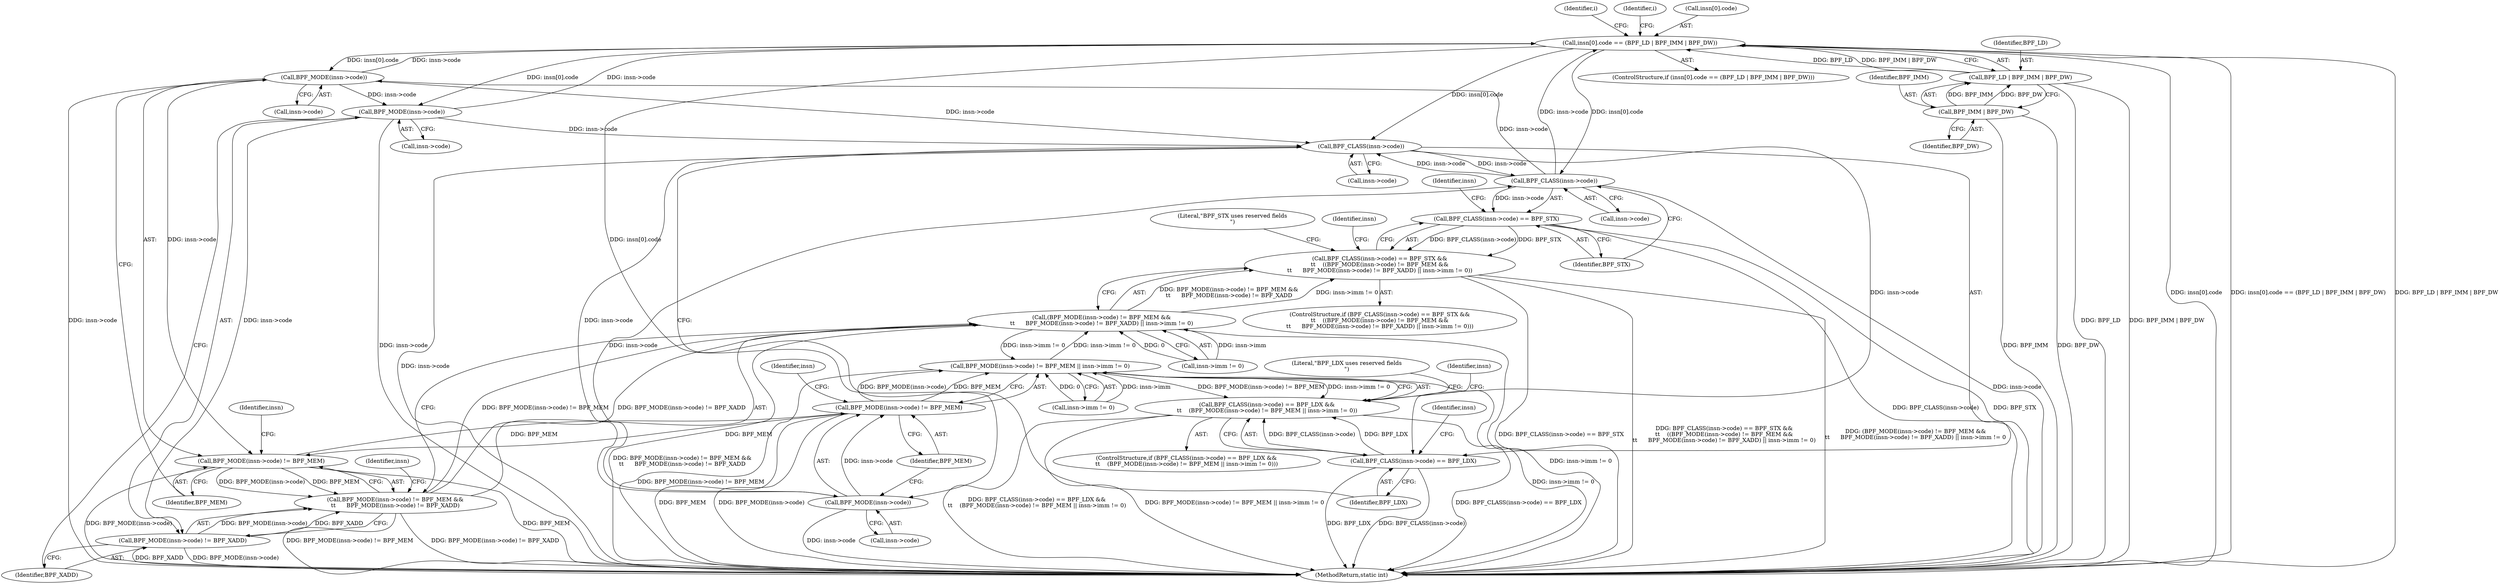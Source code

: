 digraph "0_linux_8358b02bf67d3a5d8a825070e1aa73f25fb2e4c7@array" {
"1000200" [label="(Call,insn[0].code == (BPF_LD | BPF_IMM | BPF_DW))"];
"1000177" [label="(Call,BPF_MODE(insn->code))"];
"1000200" [label="(Call,insn[0].code == (BPF_LD | BPF_IMM | BPF_DW))"];
"1000183" [label="(Call,BPF_MODE(insn->code))"];
"1000169" [label="(Call,BPF_CLASS(insn->code))"];
"1000150" [label="(Call,BPF_MODE(insn->code))"];
"1000143" [label="(Call,BPF_CLASS(insn->code))"];
"1000206" [label="(Call,BPF_LD | BPF_IMM | BPF_DW)"];
"1000208" [label="(Call,BPF_IMM | BPF_DW)"];
"1000142" [label="(Call,BPF_CLASS(insn->code) == BPF_LDX)"];
"1000141" [label="(Call,BPF_CLASS(insn->code) == BPF_LDX &&\n\t\t    (BPF_MODE(insn->code) != BPF_MEM || insn->imm != 0))"];
"1000149" [label="(Call,BPF_MODE(insn->code) != BPF_MEM)"];
"1000148" [label="(Call,BPF_MODE(insn->code) != BPF_MEM || insn->imm != 0)"];
"1000174" [label="(Call,(BPF_MODE(insn->code) != BPF_MEM &&\n\t\t      BPF_MODE(insn->code) != BPF_XADD) || insn->imm != 0)"];
"1000167" [label="(Call,BPF_CLASS(insn->code) == BPF_STX &&\n\t\t    ((BPF_MODE(insn->code) != BPF_MEM &&\n\t\t      BPF_MODE(insn->code) != BPF_XADD) || insn->imm != 0))"];
"1000176" [label="(Call,BPF_MODE(insn->code) != BPF_MEM)"];
"1000175" [label="(Call,BPF_MODE(insn->code) != BPF_MEM &&\n\t\t      BPF_MODE(insn->code) != BPF_XADD)"];
"1000168" [label="(Call,BPF_CLASS(insn->code) == BPF_STX)"];
"1000182" [label="(Call,BPF_MODE(insn->code) != BPF_XADD)"];
"1000195" [label="(Literal,\"BPF_STX uses reserved fields\n\")"];
"1000199" [label="(ControlStructure,if (insn[0].code == (BPF_LD | BPF_IMM | BPF_DW)))"];
"1000206" [label="(Call,BPF_LD | BPF_IMM | BPF_DW)"];
"1000210" [label="(Identifier,BPF_DW)"];
"1000174" [label="(Call,(BPF_MODE(insn->code) != BPF_MEM &&\n\t\t      BPF_MODE(insn->code) != BPF_XADD) || insn->imm != 0)"];
"1000143" [label="(Call,BPF_CLASS(insn->code))"];
"1000182" [label="(Call,BPF_MODE(insn->code) != BPF_XADD)"];
"1000148" [label="(Call,BPF_MODE(insn->code) != BPF_MEM || insn->imm != 0)"];
"1000140" [label="(ControlStructure,if (BPF_CLASS(insn->code) == BPF_LDX &&\n\t\t    (BPF_MODE(insn->code) != BPF_MEM || insn->imm != 0)))"];
"1000152" [label="(Identifier,insn)"];
"1000208" [label="(Call,BPF_IMM | BPF_DW)"];
"1000173" [label="(Identifier,BPF_STX)"];
"1000177" [label="(Call,BPF_MODE(insn->code))"];
"1000209" [label="(Identifier,BPF_IMM)"];
"1000203" [label="(Identifier,insn)"];
"1000187" [label="(Identifier,BPF_XADD)"];
"1000151" [label="(Call,insn->code)"];
"1000149" [label="(Call,BPF_MODE(insn->code) != BPF_MEM)"];
"1000142" [label="(Call,BPF_CLASS(insn->code) == BPF_LDX)"];
"1000167" [label="(Call,BPF_CLASS(insn->code) == BPF_STX &&\n\t\t    ((BPF_MODE(insn->code) != BPF_MEM &&\n\t\t      BPF_MODE(insn->code) != BPF_XADD) || insn->imm != 0))"];
"1000190" [label="(Identifier,insn)"];
"1000181" [label="(Identifier,BPF_MEM)"];
"1000136" [label="(Identifier,i)"];
"1000150" [label="(Call,BPF_MODE(insn->code))"];
"1000170" [label="(Call,insn->code)"];
"1000217" [label="(Identifier,i)"];
"1000155" [label="(Call,insn->imm != 0)"];
"1000185" [label="(Identifier,insn)"];
"1000200" [label="(Call,insn[0].code == (BPF_LD | BPF_IMM | BPF_DW))"];
"1000171" [label="(Identifier,insn)"];
"1000169" [label="(Call,BPF_CLASS(insn->code))"];
"1000183" [label="(Call,BPF_MODE(insn->code))"];
"1000176" [label="(Call,BPF_MODE(insn->code) != BPF_MEM)"];
"1000141" [label="(Call,BPF_CLASS(insn->code) == BPF_LDX &&\n\t\t    (BPF_MODE(insn->code) != BPF_MEM || insn->imm != 0))"];
"1000188" [label="(Call,insn->imm != 0)"];
"1000201" [label="(Call,insn[0].code)"];
"1000162" [label="(Literal,\"BPF_LDX uses reserved fields\n\")"];
"1000168" [label="(Call,BPF_CLASS(insn->code) == BPF_STX)"];
"1000175" [label="(Call,BPF_MODE(insn->code) != BPF_MEM &&\n\t\t      BPF_MODE(insn->code) != BPF_XADD)"];
"1000154" [label="(Identifier,BPF_MEM)"];
"1000184" [label="(Call,insn->code)"];
"1000166" [label="(ControlStructure,if (BPF_CLASS(insn->code) == BPF_STX &&\n\t\t    ((BPF_MODE(insn->code) != BPF_MEM &&\n\t\t      BPF_MODE(insn->code) != BPF_XADD) || insn->imm != 0)))"];
"1000178" [label="(Call,insn->code)"];
"1000147" [label="(Identifier,BPF_LDX)"];
"1000380" [label="(MethodReturn,static int)"];
"1000179" [label="(Identifier,insn)"];
"1000144" [label="(Call,insn->code)"];
"1000157" [label="(Identifier,insn)"];
"1000207" [label="(Identifier,BPF_LD)"];
"1000200" -> "1000199"  [label="AST: "];
"1000200" -> "1000206"  [label="CFG: "];
"1000201" -> "1000200"  [label="AST: "];
"1000206" -> "1000200"  [label="AST: "];
"1000217" -> "1000200"  [label="CFG: "];
"1000136" -> "1000200"  [label="CFG: "];
"1000200" -> "1000380"  [label="DDG: insn[0].code"];
"1000200" -> "1000380"  [label="DDG: insn[0].code == (BPF_LD | BPF_IMM | BPF_DW)"];
"1000200" -> "1000380"  [label="DDG: BPF_LD | BPF_IMM | BPF_DW"];
"1000200" -> "1000143"  [label="DDG: insn[0].code"];
"1000200" -> "1000150"  [label="DDG: insn[0].code"];
"1000200" -> "1000169"  [label="DDG: insn[0].code"];
"1000200" -> "1000177"  [label="DDG: insn[0].code"];
"1000200" -> "1000183"  [label="DDG: insn[0].code"];
"1000177" -> "1000200"  [label="DDG: insn->code"];
"1000183" -> "1000200"  [label="DDG: insn->code"];
"1000169" -> "1000200"  [label="DDG: insn->code"];
"1000206" -> "1000200"  [label="DDG: BPF_LD"];
"1000206" -> "1000200"  [label="DDG: BPF_IMM | BPF_DW"];
"1000177" -> "1000176"  [label="AST: "];
"1000177" -> "1000178"  [label="CFG: "];
"1000178" -> "1000177"  [label="AST: "];
"1000181" -> "1000177"  [label="CFG: "];
"1000177" -> "1000380"  [label="DDG: insn->code"];
"1000177" -> "1000143"  [label="DDG: insn->code"];
"1000177" -> "1000176"  [label="DDG: insn->code"];
"1000169" -> "1000177"  [label="DDG: insn->code"];
"1000177" -> "1000183"  [label="DDG: insn->code"];
"1000183" -> "1000182"  [label="AST: "];
"1000183" -> "1000184"  [label="CFG: "];
"1000184" -> "1000183"  [label="AST: "];
"1000187" -> "1000183"  [label="CFG: "];
"1000183" -> "1000380"  [label="DDG: insn->code"];
"1000183" -> "1000143"  [label="DDG: insn->code"];
"1000183" -> "1000182"  [label="DDG: insn->code"];
"1000169" -> "1000168"  [label="AST: "];
"1000169" -> "1000170"  [label="CFG: "];
"1000170" -> "1000169"  [label="AST: "];
"1000173" -> "1000169"  [label="CFG: "];
"1000169" -> "1000380"  [label="DDG: insn->code"];
"1000169" -> "1000143"  [label="DDG: insn->code"];
"1000169" -> "1000168"  [label="DDG: insn->code"];
"1000150" -> "1000169"  [label="DDG: insn->code"];
"1000143" -> "1000169"  [label="DDG: insn->code"];
"1000150" -> "1000149"  [label="AST: "];
"1000150" -> "1000151"  [label="CFG: "];
"1000151" -> "1000150"  [label="AST: "];
"1000154" -> "1000150"  [label="CFG: "];
"1000150" -> "1000380"  [label="DDG: insn->code"];
"1000150" -> "1000149"  [label="DDG: insn->code"];
"1000143" -> "1000150"  [label="DDG: insn->code"];
"1000143" -> "1000142"  [label="AST: "];
"1000143" -> "1000144"  [label="CFG: "];
"1000144" -> "1000143"  [label="AST: "];
"1000147" -> "1000143"  [label="CFG: "];
"1000143" -> "1000380"  [label="DDG: insn->code"];
"1000143" -> "1000142"  [label="DDG: insn->code"];
"1000206" -> "1000208"  [label="CFG: "];
"1000207" -> "1000206"  [label="AST: "];
"1000208" -> "1000206"  [label="AST: "];
"1000206" -> "1000380"  [label="DDG: BPF_IMM | BPF_DW"];
"1000206" -> "1000380"  [label="DDG: BPF_LD"];
"1000208" -> "1000206"  [label="DDG: BPF_IMM"];
"1000208" -> "1000206"  [label="DDG: BPF_DW"];
"1000208" -> "1000210"  [label="CFG: "];
"1000209" -> "1000208"  [label="AST: "];
"1000210" -> "1000208"  [label="AST: "];
"1000208" -> "1000380"  [label="DDG: BPF_IMM"];
"1000208" -> "1000380"  [label="DDG: BPF_DW"];
"1000142" -> "1000141"  [label="AST: "];
"1000142" -> "1000147"  [label="CFG: "];
"1000147" -> "1000142"  [label="AST: "];
"1000152" -> "1000142"  [label="CFG: "];
"1000141" -> "1000142"  [label="CFG: "];
"1000142" -> "1000380"  [label="DDG: BPF_CLASS(insn->code)"];
"1000142" -> "1000380"  [label="DDG: BPF_LDX"];
"1000142" -> "1000141"  [label="DDG: BPF_CLASS(insn->code)"];
"1000142" -> "1000141"  [label="DDG: BPF_LDX"];
"1000141" -> "1000140"  [label="AST: "];
"1000141" -> "1000148"  [label="CFG: "];
"1000148" -> "1000141"  [label="AST: "];
"1000162" -> "1000141"  [label="CFG: "];
"1000171" -> "1000141"  [label="CFG: "];
"1000141" -> "1000380"  [label="DDG: BPF_CLASS(insn->code) == BPF_LDX"];
"1000141" -> "1000380"  [label="DDG: BPF_CLASS(insn->code) == BPF_LDX &&\n\t\t    (BPF_MODE(insn->code) != BPF_MEM || insn->imm != 0)"];
"1000141" -> "1000380"  [label="DDG: BPF_MODE(insn->code) != BPF_MEM || insn->imm != 0"];
"1000148" -> "1000141"  [label="DDG: BPF_MODE(insn->code) != BPF_MEM"];
"1000148" -> "1000141"  [label="DDG: insn->imm != 0"];
"1000149" -> "1000148"  [label="AST: "];
"1000149" -> "1000154"  [label="CFG: "];
"1000154" -> "1000149"  [label="AST: "];
"1000157" -> "1000149"  [label="CFG: "];
"1000148" -> "1000149"  [label="CFG: "];
"1000149" -> "1000380"  [label="DDG: BPF_MEM"];
"1000149" -> "1000380"  [label="DDG: BPF_MODE(insn->code)"];
"1000149" -> "1000148"  [label="DDG: BPF_MODE(insn->code)"];
"1000149" -> "1000148"  [label="DDG: BPF_MEM"];
"1000176" -> "1000149"  [label="DDG: BPF_MEM"];
"1000149" -> "1000176"  [label="DDG: BPF_MEM"];
"1000148" -> "1000155"  [label="CFG: "];
"1000155" -> "1000148"  [label="AST: "];
"1000148" -> "1000380"  [label="DDG: insn->imm != 0"];
"1000148" -> "1000380"  [label="DDG: BPF_MODE(insn->code) != BPF_MEM"];
"1000174" -> "1000148"  [label="DDG: insn->imm != 0"];
"1000155" -> "1000148"  [label="DDG: insn->imm"];
"1000155" -> "1000148"  [label="DDG: 0"];
"1000148" -> "1000174"  [label="DDG: insn->imm != 0"];
"1000174" -> "1000167"  [label="AST: "];
"1000174" -> "1000175"  [label="CFG: "];
"1000174" -> "1000188"  [label="CFG: "];
"1000175" -> "1000174"  [label="AST: "];
"1000188" -> "1000174"  [label="AST: "];
"1000167" -> "1000174"  [label="CFG: "];
"1000174" -> "1000380"  [label="DDG: insn->imm != 0"];
"1000174" -> "1000380"  [label="DDG: BPF_MODE(insn->code) != BPF_MEM &&\n\t\t      BPF_MODE(insn->code) != BPF_XADD"];
"1000174" -> "1000167"  [label="DDG: BPF_MODE(insn->code) != BPF_MEM &&\n\t\t      BPF_MODE(insn->code) != BPF_XADD"];
"1000174" -> "1000167"  [label="DDG: insn->imm != 0"];
"1000175" -> "1000174"  [label="DDG: BPF_MODE(insn->code) != BPF_MEM"];
"1000175" -> "1000174"  [label="DDG: BPF_MODE(insn->code) != BPF_XADD"];
"1000188" -> "1000174"  [label="DDG: insn->imm"];
"1000188" -> "1000174"  [label="DDG: 0"];
"1000167" -> "1000166"  [label="AST: "];
"1000167" -> "1000168"  [label="CFG: "];
"1000168" -> "1000167"  [label="AST: "];
"1000195" -> "1000167"  [label="CFG: "];
"1000203" -> "1000167"  [label="CFG: "];
"1000167" -> "1000380"  [label="DDG: BPF_CLASS(insn->code) == BPF_STX"];
"1000167" -> "1000380"  [label="DDG: BPF_CLASS(insn->code) == BPF_STX &&\n\t\t    ((BPF_MODE(insn->code) != BPF_MEM &&\n\t\t      BPF_MODE(insn->code) != BPF_XADD) || insn->imm != 0)"];
"1000167" -> "1000380"  [label="DDG: (BPF_MODE(insn->code) != BPF_MEM &&\n\t\t      BPF_MODE(insn->code) != BPF_XADD) || insn->imm != 0"];
"1000168" -> "1000167"  [label="DDG: BPF_CLASS(insn->code)"];
"1000168" -> "1000167"  [label="DDG: BPF_STX"];
"1000176" -> "1000175"  [label="AST: "];
"1000176" -> "1000181"  [label="CFG: "];
"1000181" -> "1000176"  [label="AST: "];
"1000185" -> "1000176"  [label="CFG: "];
"1000175" -> "1000176"  [label="CFG: "];
"1000176" -> "1000380"  [label="DDG: BPF_MEM"];
"1000176" -> "1000380"  [label="DDG: BPF_MODE(insn->code)"];
"1000176" -> "1000175"  [label="DDG: BPF_MODE(insn->code)"];
"1000176" -> "1000175"  [label="DDG: BPF_MEM"];
"1000175" -> "1000182"  [label="CFG: "];
"1000182" -> "1000175"  [label="AST: "];
"1000190" -> "1000175"  [label="CFG: "];
"1000175" -> "1000380"  [label="DDG: BPF_MODE(insn->code) != BPF_XADD"];
"1000175" -> "1000380"  [label="DDG: BPF_MODE(insn->code) != BPF_MEM"];
"1000182" -> "1000175"  [label="DDG: BPF_MODE(insn->code)"];
"1000182" -> "1000175"  [label="DDG: BPF_XADD"];
"1000168" -> "1000173"  [label="CFG: "];
"1000173" -> "1000168"  [label="AST: "];
"1000179" -> "1000168"  [label="CFG: "];
"1000168" -> "1000380"  [label="DDG: BPF_CLASS(insn->code)"];
"1000168" -> "1000380"  [label="DDG: BPF_STX"];
"1000182" -> "1000187"  [label="CFG: "];
"1000187" -> "1000182"  [label="AST: "];
"1000182" -> "1000380"  [label="DDG: BPF_XADD"];
"1000182" -> "1000380"  [label="DDG: BPF_MODE(insn->code)"];
}
